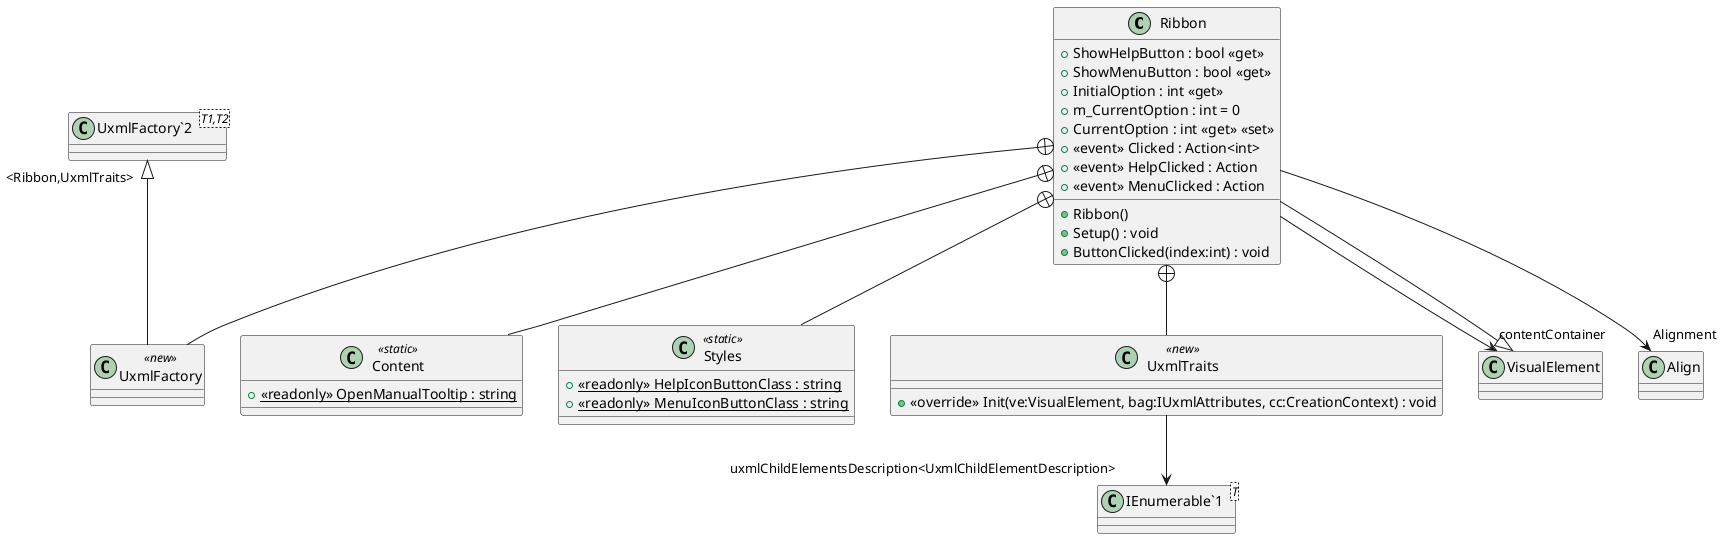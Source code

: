 @startuml
class Ribbon {
    + ShowHelpButton : bool <<get>>
    + ShowMenuButton : bool <<get>>
    + InitialOption : int <<get>>
    + m_CurrentOption : int = 0
    + CurrentOption : int <<get>> <<set>>
    +  <<event>> Clicked : Action<int> 
    +  <<event>> HelpClicked : Action 
    +  <<event>> MenuClicked : Action 
    + Ribbon()
    + Setup() : void
    + ButtonClicked(index:int) : void
}
class Content <<static>> {
    + {static} <<readonly>> OpenManualTooltip : string
}
class Styles <<static>> {
    + {static} <<readonly>> HelpIconButtonClass : string
    + {static} <<readonly>> MenuIconButtonClass : string
}
class UxmlFactory <<new>> {
}
class UxmlTraits <<new>> {
    + <<override>> Init(ve:VisualElement, bag:IUxmlAttributes, cc:CreationContext) : void
}
class "UxmlFactory`2"<T1,T2> {
}
class "IEnumerable`1"<T> {
}
VisualElement <|-- Ribbon
Ribbon --> "Alignment" Align
Ribbon --> "contentContainer" VisualElement
Ribbon +-- Content
Ribbon +-- Styles
Ribbon +-- UxmlFactory
"UxmlFactory`2" "<Ribbon,UxmlTraits>" <|-- UxmlFactory
Ribbon +-- UxmlTraits
UxmlTraits --> "uxmlChildElementsDescription<UxmlChildElementDescription>" "IEnumerable`1"
@enduml
